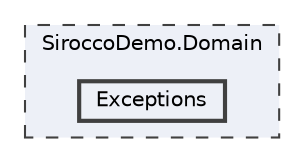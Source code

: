 digraph "SiroccoDemo.Domain/Exceptions"
{
 // LATEX_PDF_SIZE
  bgcolor="transparent";
  edge [fontname=Helvetica,fontsize=10,labelfontname=Helvetica,labelfontsize=10];
  node [fontname=Helvetica,fontsize=10,shape=box,height=0.2,width=0.4];
  compound=true
  subgraph clusterdir_318f878e192cdc1dfdb4b79cdb838bbe {
    graph [ bgcolor="#edf0f7", pencolor="grey25", label="SiroccoDemo.Domain", fontname=Helvetica,fontsize=10 style="filled,dashed", URL="dir_318f878e192cdc1dfdb4b79cdb838bbe.html",tooltip=""]
  dir_4e4fb82a4055eb3013e0f35c951f946b [label="Exceptions", fillcolor="#edf0f7", color="grey25", style="filled,bold", URL="dir_4e4fb82a4055eb3013e0f35c951f946b.html",tooltip=""];
  }
}
